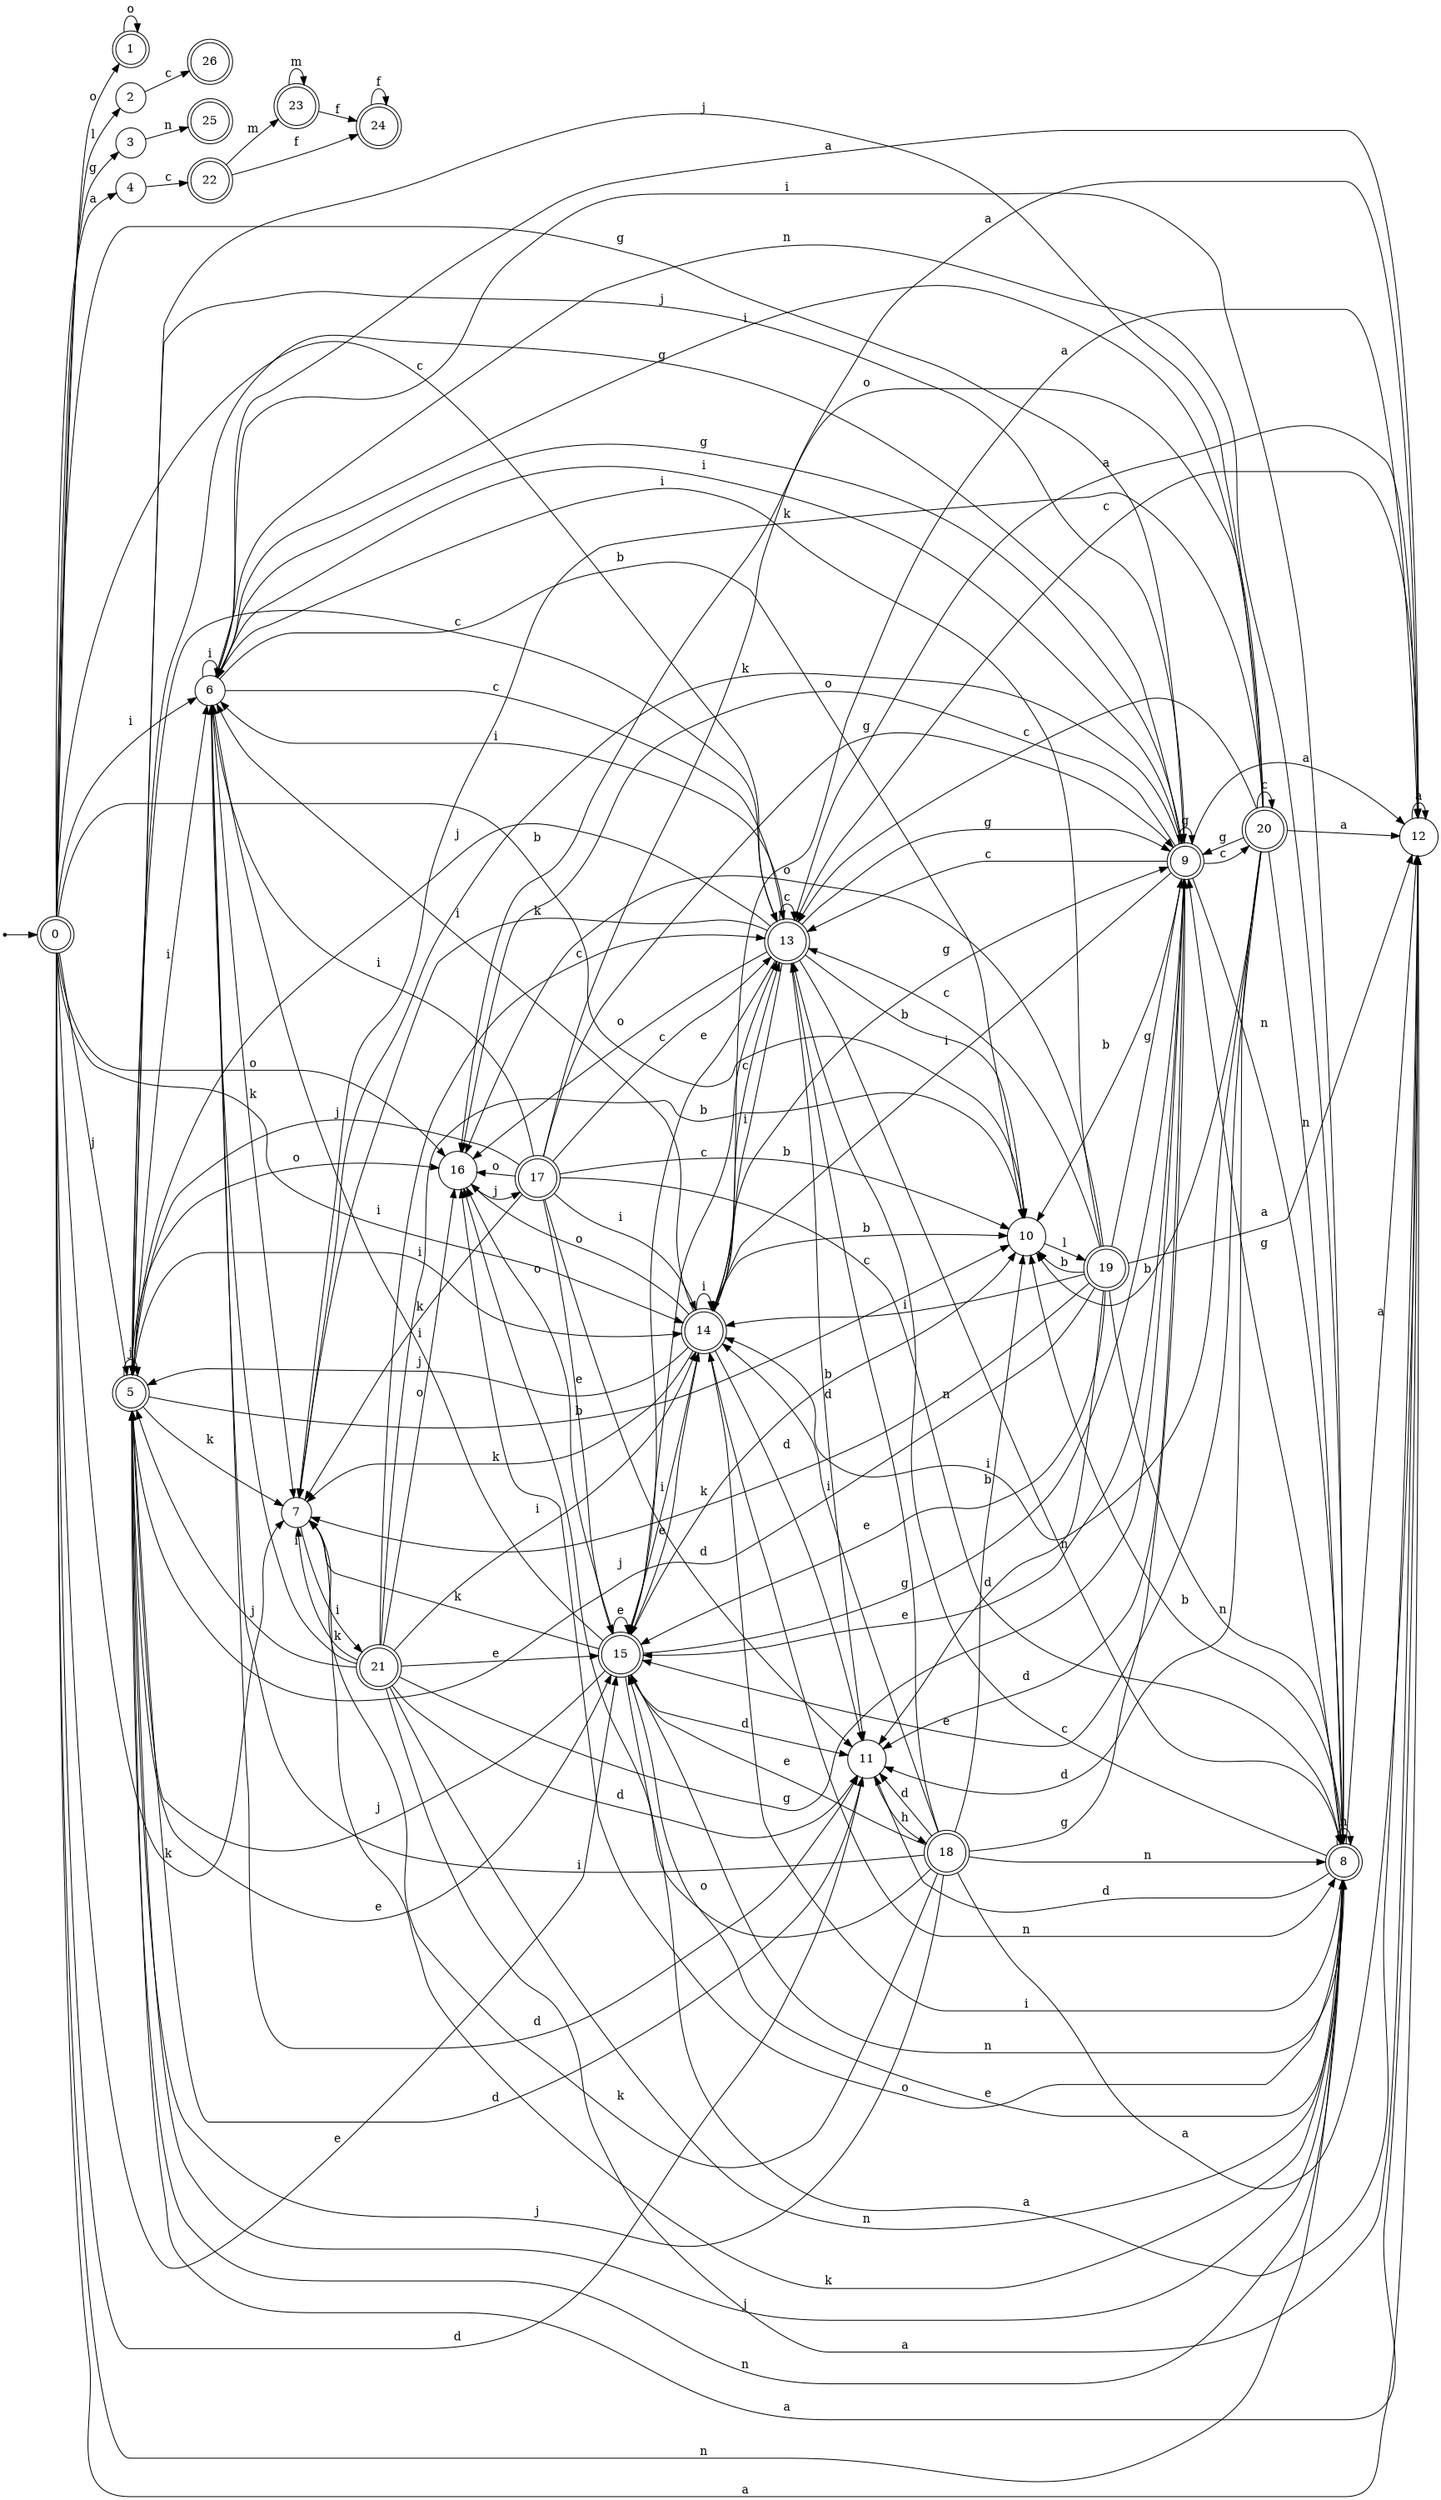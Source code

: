 digraph finite_state_machine {
rankdir=LR;
size="20,20";
node [shape = point]; "dummy0"
node [shape = doublecircle]; "0";"dummy0" -> "0";
node [shape = doublecircle]; "1";node [shape = circle]; "2";
node [shape = circle]; "3";
node [shape = circle]; "4";
node [shape = doublecircle]; "5";node [shape = circle]; "6";
node [shape = circle]; "7";
node [shape = doublecircle]; "8";node [shape = doublecircle]; "9";node [shape = circle]; "10";
node [shape = circle]; "11";
node [shape = circle]; "12";
node [shape = doublecircle]; "13";node [shape = doublecircle]; "14";node [shape = doublecircle]; "15";node [shape = circle]; "16";
node [shape = doublecircle]; "17";node [shape = doublecircle]; "18";node [shape = doublecircle]; "19";node [shape = doublecircle]; "20";node [shape = doublecircle]; "21";node [shape = doublecircle]; "22";node [shape = doublecircle]; "23";node [shape = doublecircle]; "24";node [shape = doublecircle]; "25";node [shape = doublecircle]; "26";"0" -> "16" [label = "o"];
 "0" -> "1" [label = "o"];
 "0" -> "2" [label = "l"];
 "0" -> "9" [label = "g"];
 "0" -> "3" [label = "g"];
 "0" -> "4" [label = "a"];
 "0" -> "12" [label = "a"];
 "0" -> "5" [label = "j"];
 "0" -> "6" [label = "i"];
 "0" -> "14" [label = "i"];
 "0" -> "7" [label = "k"];
 "0" -> "8" [label = "n"];
 "0" -> "10" [label = "b"];
 "0" -> "11" [label = "d"];
 "0" -> "13" [label = "c"];
 "0" -> "15" [label = "e"];
 "16" -> "17" [label = "j"];
 "17" -> "16" [label = "o"];
 "17" -> "5" [label = "j"];
 "17" -> "6" [label = "i"];
 "17" -> "14" [label = "i"];
 "17" -> "7" [label = "k"];
 "17" -> "8" [label = "n"];
 "17" -> "9" [label = "g"];
 "17" -> "10" [label = "b"];
 "17" -> "11" [label = "d"];
 "17" -> "12" [label = "a"];
 "17" -> "13" [label = "c"];
 "17" -> "15" [label = "e"];
 "15" -> "15" [label = "e"];
 "15" -> "5" [label = "j"];
 "15" -> "6" [label = "i"];
 "15" -> "14" [label = "i"];
 "15" -> "7" [label = "k"];
 "15" -> "8" [label = "n"];
 "15" -> "9" [label = "g"];
 "15" -> "10" [label = "b"];
 "15" -> "11" [label = "d"];
 "15" -> "12" [label = "a"];
 "15" -> "13" [label = "c"];
 "15" -> "16" [label = "o"];
 "14" -> "14" [label = "i"];
 "14" -> "6" [label = "i"];
 "14" -> "5" [label = "j"];
 "14" -> "7" [label = "k"];
 "14" -> "8" [label = "n"];
 "14" -> "9" [label = "g"];
 "14" -> "10" [label = "b"];
 "14" -> "11" [label = "d"];
 "14" -> "12" [label = "a"];
 "14" -> "13" [label = "c"];
 "14" -> "15" [label = "e"];
 "14" -> "16" [label = "o"];
 "13" -> "13" [label = "c"];
 "13" -> "12" [label = "a"];
 "13" -> "7" [label = "k"];
 "13" -> "8" [label = "n"];
 "13" -> "9" [label = "g"];
 "13" -> "10" [label = "b"];
 "13" -> "11" [label = "d"];
 "13" -> "6" [label = "i"];
 "13" -> "14" [label = "i"];
 "13" -> "5" [label = "j"];
 "13" -> "15" [label = "e"];
 "13" -> "16" [label = "o"];
 "12" -> "12" [label = "a"];
 "12" -> "13" [label = "c"];
 "11" -> "18" [label = "h"];
 "18" -> "11" [label = "d"];
 "18" -> "7" [label = "k"];
 "18" -> "8" [label = "n"];
 "18" -> "9" [label = "g"];
 "18" -> "10" [label = "b"];
 "18" -> "12" [label = "a"];
 "18" -> "13" [label = "c"];
 "18" -> "6" [label = "i"];
 "18" -> "14" [label = "i"];
 "18" -> "5" [label = "j"];
 "18" -> "15" [label = "e"];
 "18" -> "16" [label = "o"];
 "10" -> "19" [label = "l"];
 "19" -> "10" [label = "b"];
 "19" -> "7" [label = "k"];
 "19" -> "8" [label = "n"];
 "19" -> "9" [label = "g"];
 "19" -> "11" [label = "d"];
 "19" -> "12" [label = "a"];
 "19" -> "13" [label = "c"];
 "19" -> "6" [label = "i"];
 "19" -> "14" [label = "i"];
 "19" -> "5" [label = "j"];
 "19" -> "15" [label = "e"];
 "19" -> "16" [label = "o"];
 "9" -> "9" [label = "g"];
 "9" -> "20" [label = "c"];
 "9" -> "13" [label = "c"];
 "9" -> "7" [label = "k"];
 "9" -> "8" [label = "n"];
 "9" -> "10" [label = "b"];
 "9" -> "11" [label = "d"];
 "9" -> "12" [label = "a"];
 "9" -> "6" [label = "i"];
 "9" -> "14" [label = "i"];
 "9" -> "5" [label = "j"];
 "9" -> "15" [label = "e"];
 "9" -> "16" [label = "o"];
 "20" -> "20" [label = "c"];
 "20" -> "13" [label = "c"];
 "20" -> "9" [label = "g"];
 "20" -> "7" [label = "k"];
 "20" -> "8" [label = "n"];
 "20" -> "10" [label = "b"];
 "20" -> "11" [label = "d"];
 "20" -> "12" [label = "a"];
 "20" -> "6" [label = "i"];
 "20" -> "14" [label = "i"];
 "20" -> "5" [label = "j"];
 "20" -> "15" [label = "e"];
 "20" -> "16" [label = "o"];
 "8" -> "8" [label = "n"];
 "8" -> "7" [label = "k"];
 "8" -> "9" [label = "g"];
 "8" -> "10" [label = "b"];
 "8" -> "11" [label = "d"];
 "8" -> "12" [label = "a"];
 "8" -> "13" [label = "c"];
 "8" -> "6" [label = "i"];
 "8" -> "14" [label = "i"];
 "8" -> "5" [label = "j"];
 "8" -> "15" [label = "e"];
 "8" -> "16" [label = "o"];
 "7" -> "21" [label = "i"];
 "21" -> "7" [label = "k"];
 "21" -> "8" [label = "n"];
 "21" -> "9" [label = "g"];
 "21" -> "10" [label = "b"];
 "21" -> "11" [label = "d"];
 "21" -> "12" [label = "a"];
 "21" -> "13" [label = "c"];
 "21" -> "6" [label = "i"];
 "21" -> "14" [label = "i"];
 "21" -> "5" [label = "j"];
 "21" -> "15" [label = "e"];
 "21" -> "16" [label = "o"];
 "6" -> "6" [label = "i"];
 "6" -> "7" [label = "k"];
 "6" -> "8" [label = "n"];
 "6" -> "9" [label = "g"];
 "6" -> "10" [label = "b"];
 "6" -> "11" [label = "d"];
 "6" -> "12" [label = "a"];
 "6" -> "13" [label = "c"];
 "5" -> "5" [label = "j"];
 "5" -> "6" [label = "i"];
 "5" -> "14" [label = "i"];
 "5" -> "7" [label = "k"];
 "5" -> "8" [label = "n"];
 "5" -> "9" [label = "g"];
 "5" -> "10" [label = "b"];
 "5" -> "11" [label = "d"];
 "5" -> "12" [label = "a"];
 "5" -> "13" [label = "c"];
 "5" -> "15" [label = "e"];
 "5" -> "16" [label = "o"];
 "4" -> "22" [label = "c"];
 "22" -> "23" [label = "m"];
 "22" -> "24" [label = "f"];
 "24" -> "24" [label = "f"];
 "23" -> "23" [label = "m"];
 "23" -> "24" [label = "f"];
 "3" -> "25" [label = "n"];
 "2" -> "26" [label = "c"];
 "1" -> "1" [label = "o"];
 }
